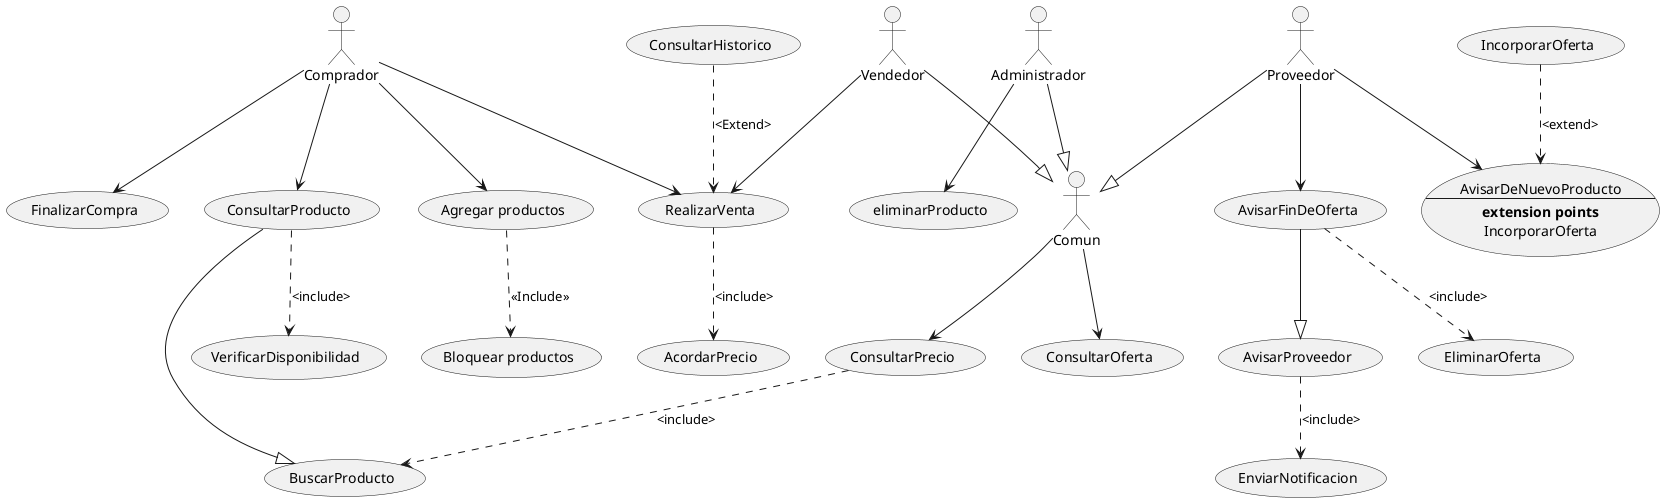 @startuml
:Administrador: -->(eliminarProducto) 
:Comun:
Administrador--|>Comun
:Vendedor:
Vendedor --|> Comun
Comun -->(ConsultarPrecio)
Comun -->(ConsultarOferta)
(ConsultarPrecio)..>(BuscarProducto):<include>
:Proveedor: --|> Comun
Proveedor -->(AvisarFinDeOferta)

usecase UC1 as "AvisarDeNuevoProducto
--
**extension points**
IncorporarOferta"

Proveedor-->UC1
(IncorporarOferta)..>UC1:<extend>
(AvisarProveedor)..>(EnviarNotificacion):<include>
(AvisarFinDeOferta)..>(EliminarOferta):<include>
(AvisarFinDeOferta)--|>(AvisarProveedor)
(ConsultarProducto)--|>(BuscarProducto)
:Comprador: --> (ConsultarProducto)
(Agregar productos) as AgregarProductos
Comprador --> AgregarProductos
AgregarProductos ..> (Bloquear productos) : <<Include>>
(ConsultarProducto)..>(VerificarDisponibilidad):<include>
Comprador-->(FinalizarCompra)
Comprador-->(RealizarVenta)
(ConsultarHistorico)..>(RealizarVenta):<Extend>
(RealizarVenta)..>(AcordarPrecio):<include>
Vendedor-->(RealizarVenta)

@enduml